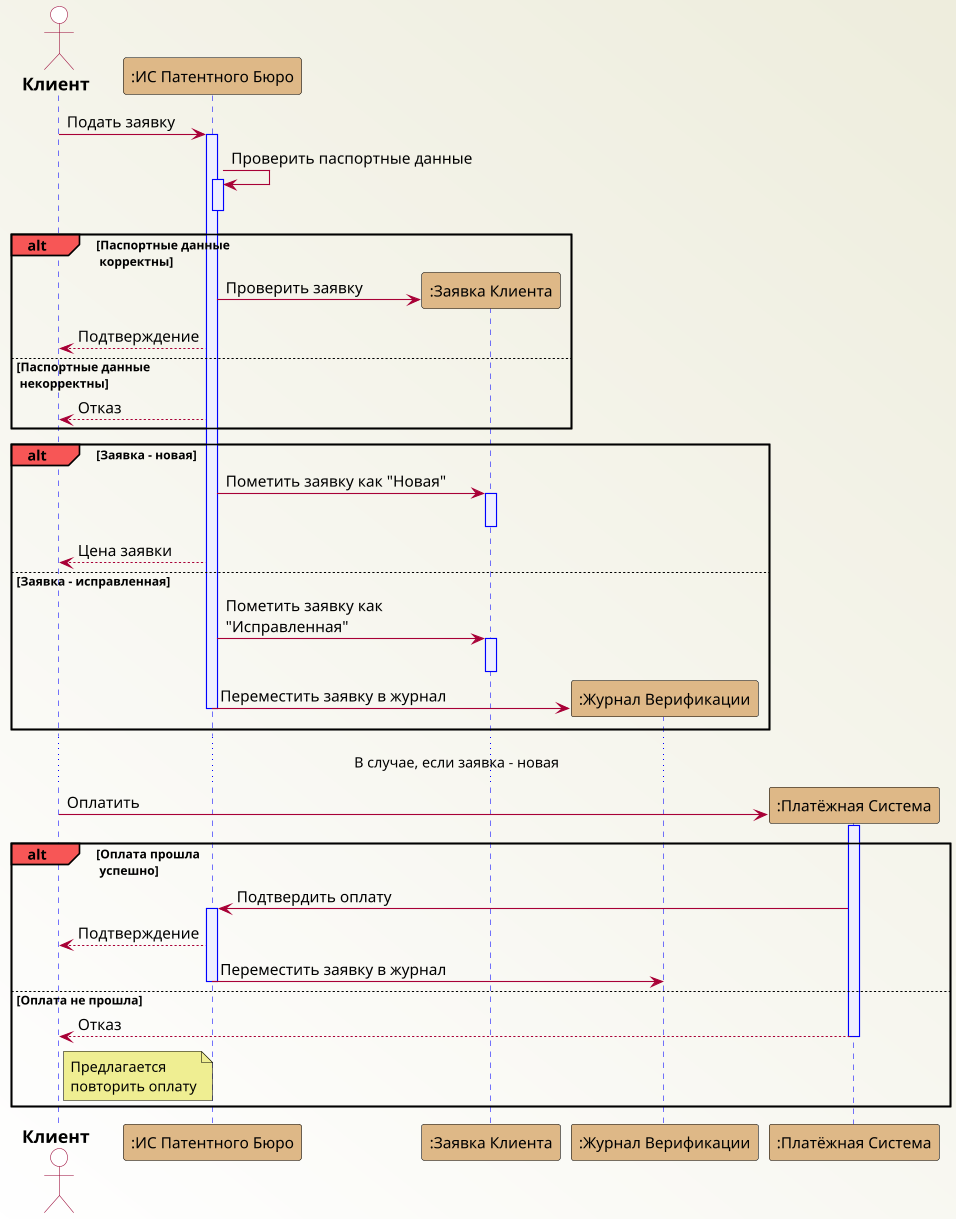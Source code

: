 @startuml
scale 1.1

skinparam {
backgroundColor white\#EEEDDD

ParticipantPadding 0

ActorBackgroundColor white
ActorBordercolor #990434
actorFontSize 16
actorFontStyle bold

ParticipantBorderColor black
ParticipantBackgroundColor burlywood
ParticipantFontColor black

sequenceLifeLineBorderColor blue
sequenceLifeLineBackgroundColor motivation

sequenceGroupBackgroundColor #f75656

arrowColor #A80036
arrowFontSize 14

noteBackgroundColor #efee92
notebordercolor black
}


actor "Клиент" as client order 1
participant ":ИС Патентного Бюро" as system order 2

client -> system : Подать заявку
activate system
    system -> system : Проверить паспортные данные
    activate system
    deactivate system

alt Паспортные данные\n корректны
    create participant ":Заявка Клиента" as application order 3
    system -> application : Проверить заявку
    system --> client : Подтверждение

else Паспортные данные\n некорректны
    system --> client : Отказ
end

alt Заявка - новая
    system -> application : Пометить заявку как "Новая"
    activate application
    deactivate application
    system --> client : Цена заявки
else Заявка - исправленная
    system -> application : Пометить заявку как\n"Исправленная"
    activate application
    deactivate application
    create participant ":Журнал Верификации" as verifier order 4
    system -> verifier : Переместить заявку в журнал
    deactivate system
end

create participant ":Платёжная Система" as pay order 5
...<size:13>В случае, если заявка - новая</size>...
client -> pay : Оплатить
activate pay

alt Оплата прошла\n успешно
    pay -> system : Подтвердить оплату
    activate system
    system --> client : Подтверждение
    system -> verifier : Переместить заявку в журнал
    deactivate system
else Оплата не прошла
     pay --> client : Отказ
     note right of client
         Предлагается
         повторить оплату
     end note
     deactivate pay
end

@enduml